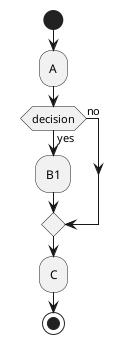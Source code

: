 @startuml
skinparam ConditionEndStyle diamond
start
:A;
if (decision) is (yes) then
    :B1;
else (no)
endif
:C;
stop
@enduml